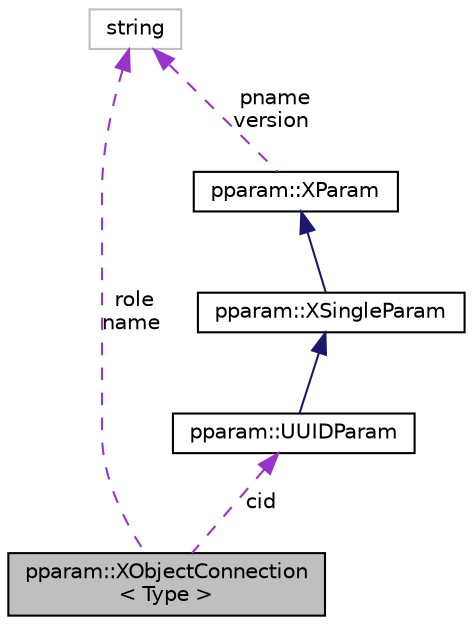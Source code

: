 digraph "pparam::XObjectConnection&lt; Type &gt;"
{
 // LATEX_PDF_SIZE
  edge [fontname="Helvetica",fontsize="10",labelfontname="Helvetica",labelfontsize="10"];
  node [fontname="Helvetica",fontsize="10",shape=record];
  Node1 [label="pparam::XObjectConnection\l\< Type \>",height=0.2,width=0.4,color="black", fillcolor="grey75", style="filled", fontcolor="black",tooltip=" "];
  Node2 -> Node1 [dir="back",color="darkorchid3",fontsize="10",style="dashed",label=" cid" ,fontname="Helvetica"];
  Node2 [label="pparam::UUIDParam",height=0.2,width=0.4,color="black", fillcolor="white", style="filled",URL="$classpparam_1_1UUIDParam.html",tooltip=" "];
  Node3 -> Node2 [dir="back",color="midnightblue",fontsize="10",style="solid",fontname="Helvetica"];
  Node3 [label="pparam::XSingleParam",height=0.2,width=0.4,color="black", fillcolor="white", style="filled",URL="$classpparam_1_1XSingleParam.html",tooltip=" "];
  Node4 -> Node3 [dir="back",color="midnightblue",fontsize="10",style="solid",fontname="Helvetica"];
  Node4 [label="pparam::XParam",height=0.2,width=0.4,color="black", fillcolor="white", style="filled",URL="$classpparam_1_1XParam.html",tooltip=" "];
  Node5 -> Node4 [dir="back",color="darkorchid3",fontsize="10",style="dashed",label=" pname\nversion" ,fontname="Helvetica"];
  Node5 [label="string",height=0.2,width=0.4,color="grey75", fillcolor="white", style="filled",tooltip=" "];
  Node5 -> Node1 [dir="back",color="darkorchid3",fontsize="10",style="dashed",label=" role\nname" ,fontname="Helvetica"];
}
